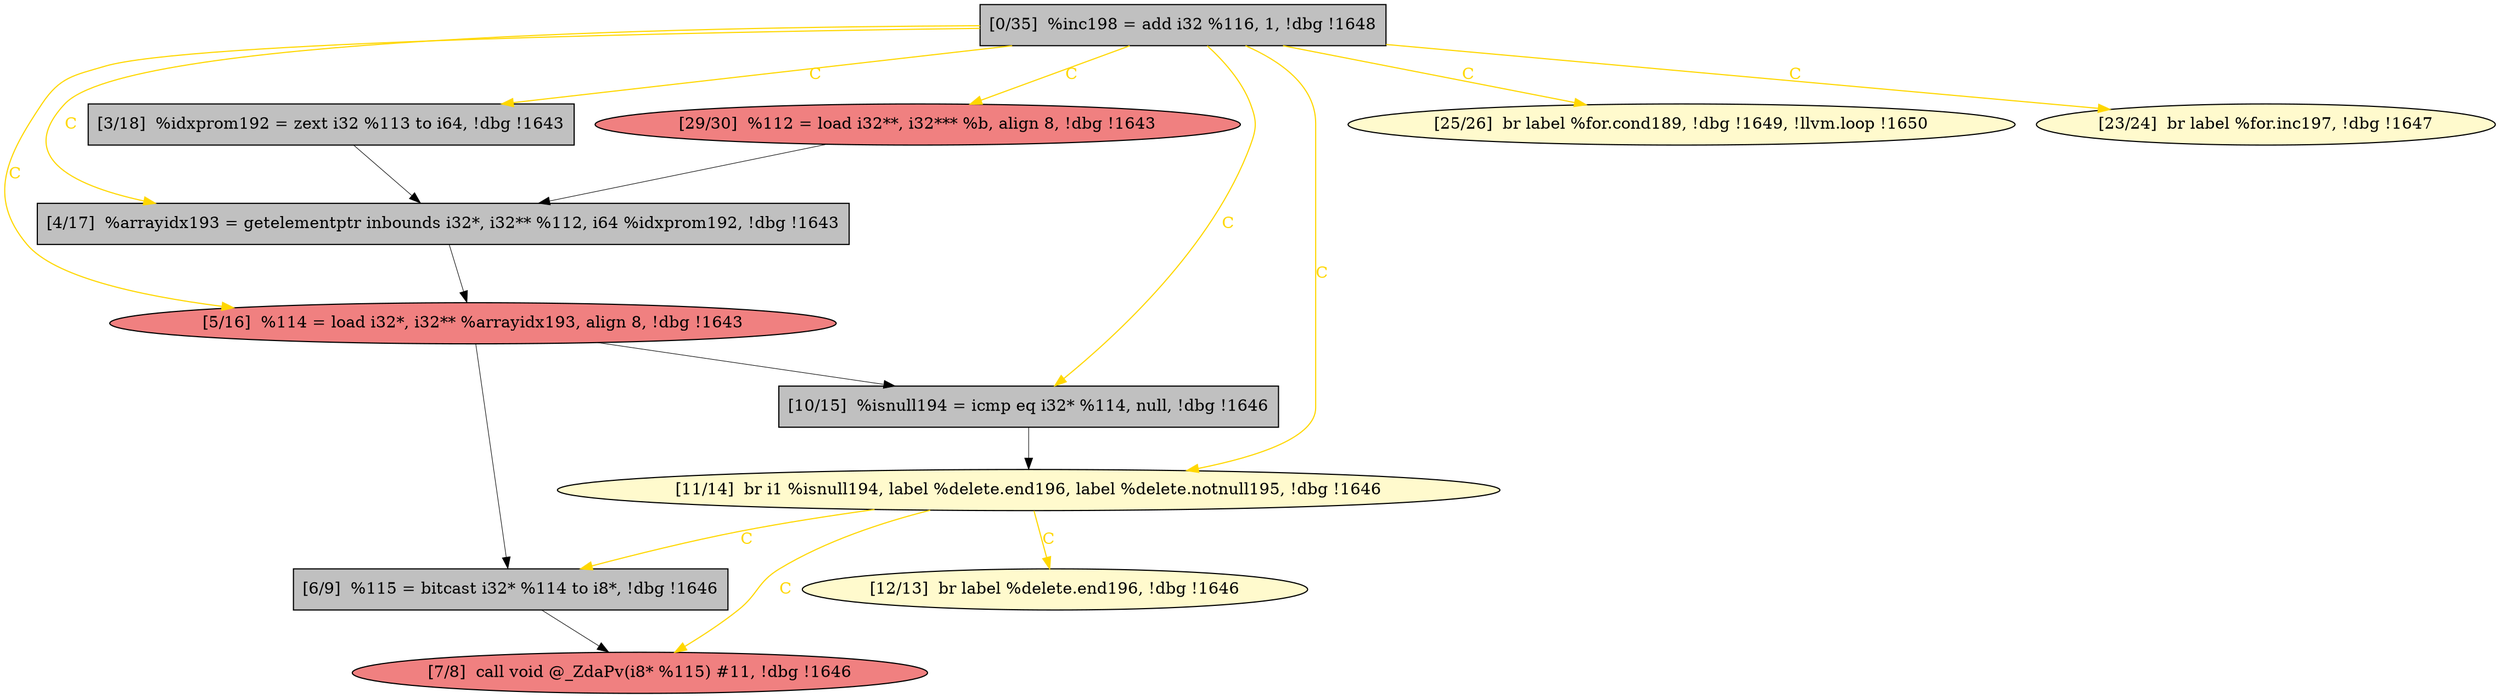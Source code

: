 
digraph G {


node5639 [fillcolor=lemonchiffon,label="[12/13]  br label %delete.end196, !dbg !1646",shape=ellipse,style=filled ]
node5637 [fillcolor=lightcoral,label="[5/16]  %114 = load i32*, i32** %arrayidx193, align 8, !dbg !1643",shape=ellipse,style=filled ]
node5636 [fillcolor=grey,label="[6/9]  %115 = bitcast i32* %114 to i8*, !dbg !1646",shape=rectangle,style=filled ]
node5638 [fillcolor=grey,label="[3/18]  %idxprom192 = zext i32 %113 to i64, !dbg !1643",shape=rectangle,style=filled ]
node5635 [fillcolor=lightcoral,label="[29/30]  %112 = load i32**, i32*** %b, align 8, !dbg !1643",shape=ellipse,style=filled ]
node5630 [fillcolor=lemonchiffon,label="[25/26]  br label %for.cond189, !dbg !1649, !llvm.loop !1650",shape=ellipse,style=filled ]
node5629 [fillcolor=lemonchiffon,label="[23/24]  br label %for.inc197, !dbg !1647",shape=ellipse,style=filled ]
node5633 [fillcolor=lightcoral,label="[7/8]  call void @_ZdaPv(i8* %115) #11, !dbg !1646",shape=ellipse,style=filled ]
node5634 [fillcolor=lemonchiffon,label="[11/14]  br i1 %isnull194, label %delete.end196, label %delete.notnull195, !dbg !1646",shape=ellipse,style=filled ]
node5631 [fillcolor=grey,label="[4/17]  %arrayidx193 = getelementptr inbounds i32*, i32** %112, i64 %idxprom192, !dbg !1643",shape=rectangle,style=filled ]
node5640 [fillcolor=grey,label="[0/35]  %inc198 = add i32 %116, 1, !dbg !1648",shape=rectangle,style=filled ]
node5632 [fillcolor=grey,label="[10/15]  %isnull194 = icmp eq i32* %114, null, !dbg !1646",shape=rectangle,style=filled ]

node5640->node5631 [style=solid,color=gold,label="C",penwidth=1.0,fontcolor=gold ]
node5640->node5629 [style=solid,color=gold,label="C",penwidth=1.0,fontcolor=gold ]
node5640->node5638 [style=solid,color=gold,label="C",penwidth=1.0,fontcolor=gold ]
node5640->node5637 [style=solid,color=gold,label="C",penwidth=1.0,fontcolor=gold ]
node5634->node5636 [style=solid,color=gold,label="C",penwidth=1.0,fontcolor=gold ]
node5634->node5633 [style=solid,color=gold,label="C",penwidth=1.0,fontcolor=gold ]
node5632->node5634 [style=solid,color=black,label="",penwidth=0.5,fontcolor=black ]
node5634->node5639 [style=solid,color=gold,label="C",penwidth=1.0,fontcolor=gold ]
node5638->node5631 [style=solid,color=black,label="",penwidth=0.5,fontcolor=black ]
node5637->node5632 [style=solid,color=black,label="",penwidth=0.5,fontcolor=black ]
node5631->node5637 [style=solid,color=black,label="",penwidth=0.5,fontcolor=black ]
node5636->node5633 [style=solid,color=black,label="",penwidth=0.5,fontcolor=black ]
node5640->node5630 [style=solid,color=gold,label="C",penwidth=1.0,fontcolor=gold ]
node5640->node5634 [style=solid,color=gold,label="C",penwidth=1.0,fontcolor=gold ]
node5640->node5632 [style=solid,color=gold,label="C",penwidth=1.0,fontcolor=gold ]
node5635->node5631 [style=solid,color=black,label="",penwidth=0.5,fontcolor=black ]
node5640->node5635 [style=solid,color=gold,label="C",penwidth=1.0,fontcolor=gold ]
node5637->node5636 [style=solid,color=black,label="",penwidth=0.5,fontcolor=black ]


}
